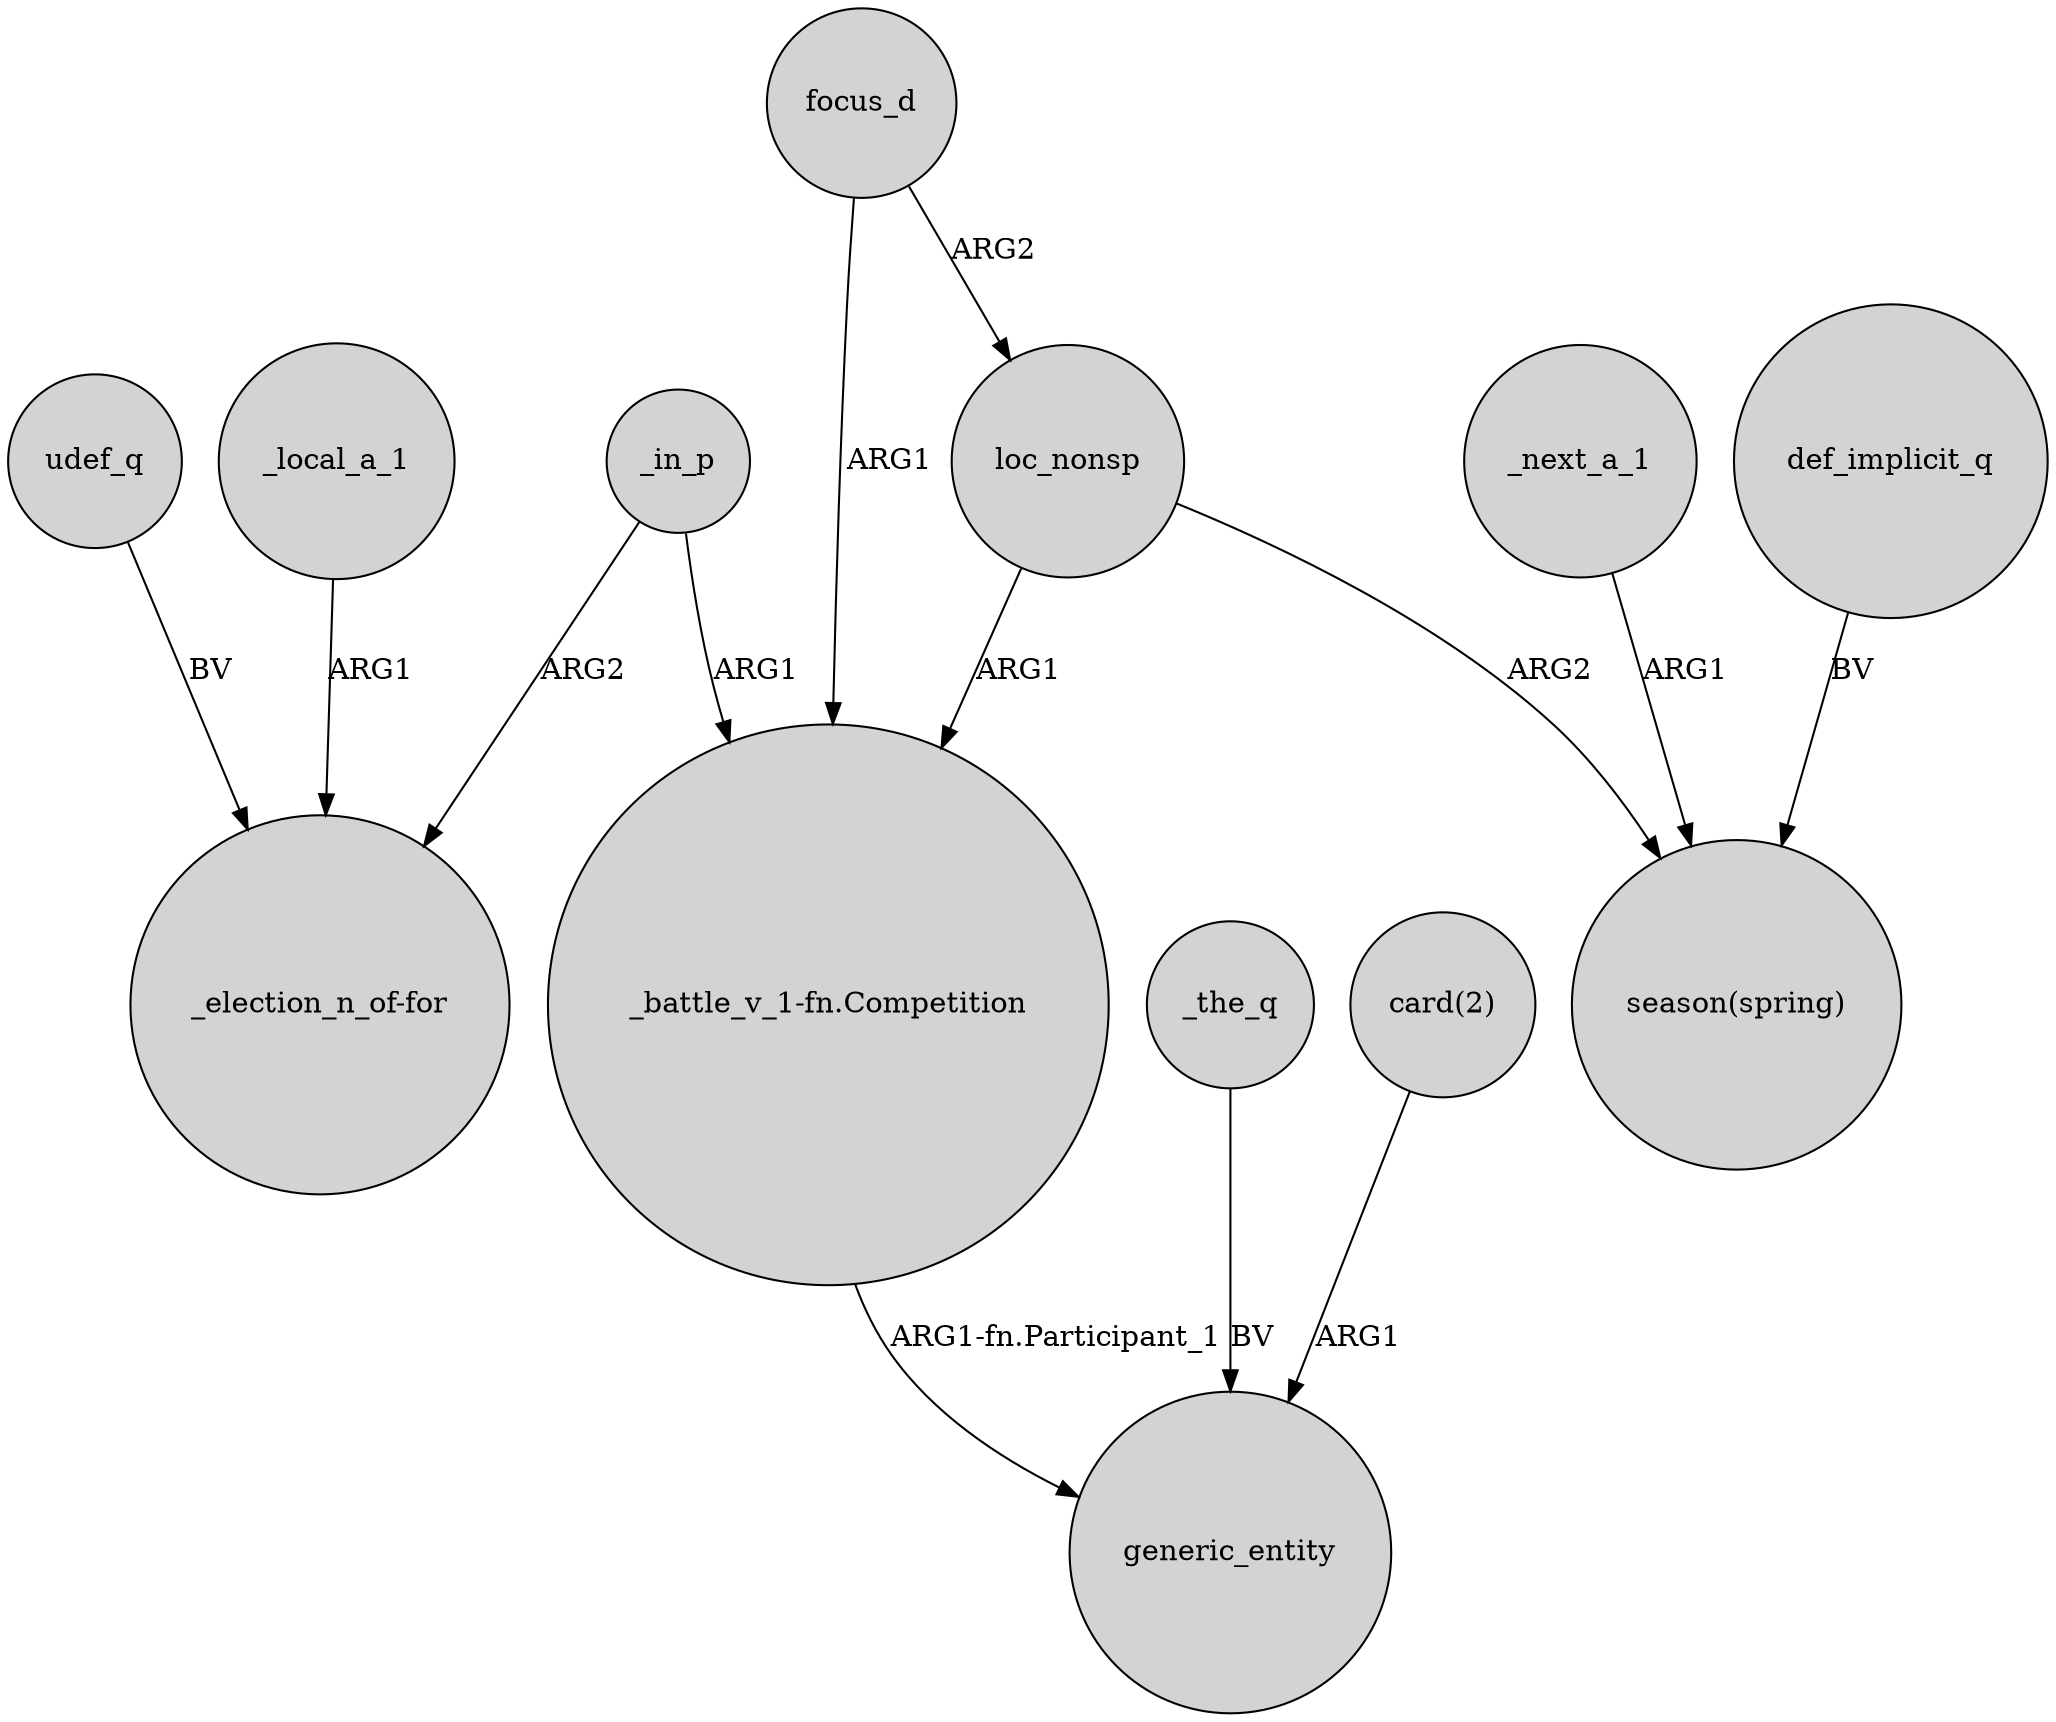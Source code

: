 digraph {
	node [shape=circle style=filled]
	udef_q -> "_election_n_of-for" [label=BV]
	focus_d -> "_battle_v_1-fn.Competition" [label=ARG1]
	_in_p -> "_battle_v_1-fn.Competition" [label=ARG1]
	_local_a_1 -> "_election_n_of-for" [label=ARG1]
	focus_d -> loc_nonsp [label=ARG2]
	_next_a_1 -> "season(spring)" [label=ARG1]
	loc_nonsp -> "_battle_v_1-fn.Competition" [label=ARG1]
	def_implicit_q -> "season(spring)" [label=BV]
	_the_q -> generic_entity [label=BV]
	_in_p -> "_election_n_of-for" [label=ARG2]
	loc_nonsp -> "season(spring)" [label=ARG2]
	"card(2)" -> generic_entity [label=ARG1]
	"_battle_v_1-fn.Competition" -> generic_entity [label="ARG1-fn.Participant_1"]
}
